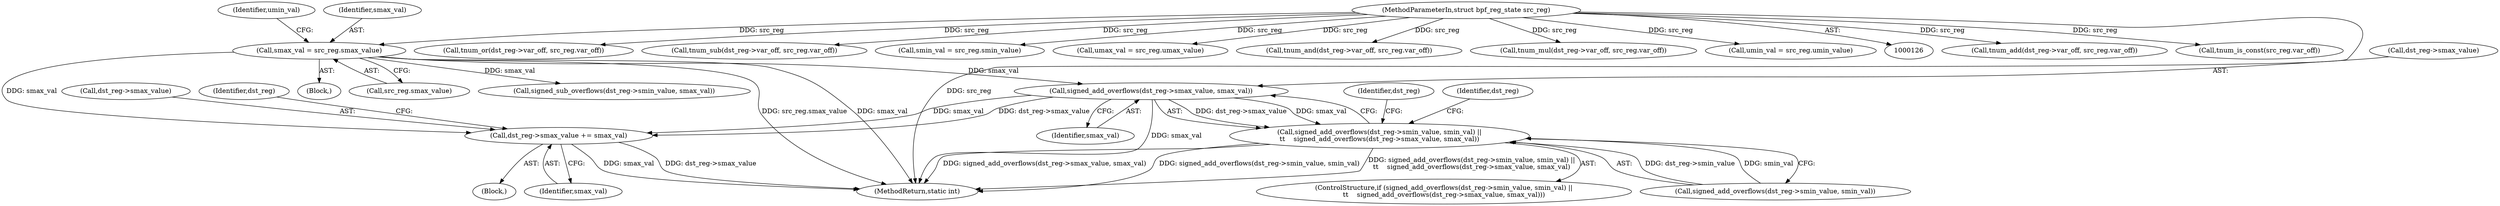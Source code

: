 digraph "0_linux_4374f256ce8182019353c0c639bb8d0695b4c941@pointer" {
"1000206" [label="(Call,signed_add_overflows(dst_reg->smax_value, smax_val))"];
"1000168" [label="(Call,smax_val = src_reg.smax_value)"];
"1000130" [label="(MethodParameterIn,struct bpf_reg_state src_reg)"];
"1000200" [label="(Call,signed_add_overflows(dst_reg->smin_value, smin_val) ||\n\t\t    signed_add_overflows(dst_reg->smax_value, smax_val))"];
"1000229" [label="(Call,dst_reg->smax_value += smax_val)"];
"1000130" [label="(MethodParameterIn,struct bpf_reg_state src_reg)"];
"1000131" [label="(Block,)"];
"1000277" [label="(Call,tnum_add(dst_reg->var_off, src_reg.var_off))"];
"1000185" [label="(Call,tnum_is_const(src_reg.var_off))"];
"1000563" [label="(Call,tnum_or(dst_reg->var_off, src_reg.var_off))"];
"1000233" [label="(Identifier,smax_val)"];
"1000354" [label="(Call,tnum_sub(dst_reg->var_off, src_reg.var_off))"];
"1000170" [label="(Call,src_reg.smax_value)"];
"1000199" [label="(ControlStructure,if (signed_add_overflows(dst_reg->smin_value, smin_val) ||\n\t\t    signed_add_overflows(dst_reg->smax_value, smax_val)))"];
"1000206" [label="(Call,signed_add_overflows(dst_reg->smax_value, smax_val))"];
"1000168" [label="(Call,smax_val = src_reg.smax_value)"];
"1000163" [label="(Call,smin_val = src_reg.smin_value)"];
"1000226" [label="(Identifier,dst_reg)"];
"1000288" [label="(Call,signed_sub_overflows(dst_reg->smin_value, smax_val))"];
"1000230" [label="(Call,dst_reg->smax_value)"];
"1000801" [label="(MethodReturn,static int)"];
"1000214" [label="(Identifier,dst_reg)"];
"1000178" [label="(Call,umax_val = src_reg.umax_value)"];
"1000174" [label="(Identifier,umin_val)"];
"1000229" [label="(Call,dst_reg->smax_value += smax_val)"];
"1000474" [label="(Call,tnum_and(dst_reg->var_off, src_reg.var_off))"];
"1000223" [label="(Block,)"];
"1000367" [label="(Call,tnum_mul(dst_reg->var_off, src_reg.var_off))"];
"1000169" [label="(Identifier,smax_val)"];
"1000173" [label="(Call,umin_val = src_reg.umin_value)"];
"1000207" [label="(Call,dst_reg->smax_value)"];
"1000239" [label="(Identifier,dst_reg)"];
"1000201" [label="(Call,signed_add_overflows(dst_reg->smin_value, smin_val))"];
"1000200" [label="(Call,signed_add_overflows(dst_reg->smin_value, smin_val) ||\n\t\t    signed_add_overflows(dst_reg->smax_value, smax_val))"];
"1000210" [label="(Identifier,smax_val)"];
"1000206" -> "1000200"  [label="AST: "];
"1000206" -> "1000210"  [label="CFG: "];
"1000207" -> "1000206"  [label="AST: "];
"1000210" -> "1000206"  [label="AST: "];
"1000200" -> "1000206"  [label="CFG: "];
"1000206" -> "1000801"  [label="DDG: smax_val"];
"1000206" -> "1000200"  [label="DDG: dst_reg->smax_value"];
"1000206" -> "1000200"  [label="DDG: smax_val"];
"1000168" -> "1000206"  [label="DDG: smax_val"];
"1000206" -> "1000229"  [label="DDG: smax_val"];
"1000206" -> "1000229"  [label="DDG: dst_reg->smax_value"];
"1000168" -> "1000131"  [label="AST: "];
"1000168" -> "1000170"  [label="CFG: "];
"1000169" -> "1000168"  [label="AST: "];
"1000170" -> "1000168"  [label="AST: "];
"1000174" -> "1000168"  [label="CFG: "];
"1000168" -> "1000801"  [label="DDG: smax_val"];
"1000168" -> "1000801"  [label="DDG: src_reg.smax_value"];
"1000130" -> "1000168"  [label="DDG: src_reg"];
"1000168" -> "1000229"  [label="DDG: smax_val"];
"1000168" -> "1000288"  [label="DDG: smax_val"];
"1000130" -> "1000126"  [label="AST: "];
"1000130" -> "1000801"  [label="DDG: src_reg"];
"1000130" -> "1000163"  [label="DDG: src_reg"];
"1000130" -> "1000173"  [label="DDG: src_reg"];
"1000130" -> "1000178"  [label="DDG: src_reg"];
"1000130" -> "1000185"  [label="DDG: src_reg"];
"1000130" -> "1000277"  [label="DDG: src_reg"];
"1000130" -> "1000354"  [label="DDG: src_reg"];
"1000130" -> "1000367"  [label="DDG: src_reg"];
"1000130" -> "1000474"  [label="DDG: src_reg"];
"1000130" -> "1000563"  [label="DDG: src_reg"];
"1000200" -> "1000199"  [label="AST: "];
"1000200" -> "1000201"  [label="CFG: "];
"1000201" -> "1000200"  [label="AST: "];
"1000214" -> "1000200"  [label="CFG: "];
"1000226" -> "1000200"  [label="CFG: "];
"1000200" -> "1000801"  [label="DDG: signed_add_overflows(dst_reg->smin_value, smin_val)"];
"1000200" -> "1000801"  [label="DDG: signed_add_overflows(dst_reg->smin_value, smin_val) ||\n\t\t    signed_add_overflows(dst_reg->smax_value, smax_val)"];
"1000200" -> "1000801"  [label="DDG: signed_add_overflows(dst_reg->smax_value, smax_val)"];
"1000201" -> "1000200"  [label="DDG: dst_reg->smin_value"];
"1000201" -> "1000200"  [label="DDG: smin_val"];
"1000229" -> "1000223"  [label="AST: "];
"1000229" -> "1000233"  [label="CFG: "];
"1000230" -> "1000229"  [label="AST: "];
"1000233" -> "1000229"  [label="AST: "];
"1000239" -> "1000229"  [label="CFG: "];
"1000229" -> "1000801"  [label="DDG: smax_val"];
"1000229" -> "1000801"  [label="DDG: dst_reg->smax_value"];
}
